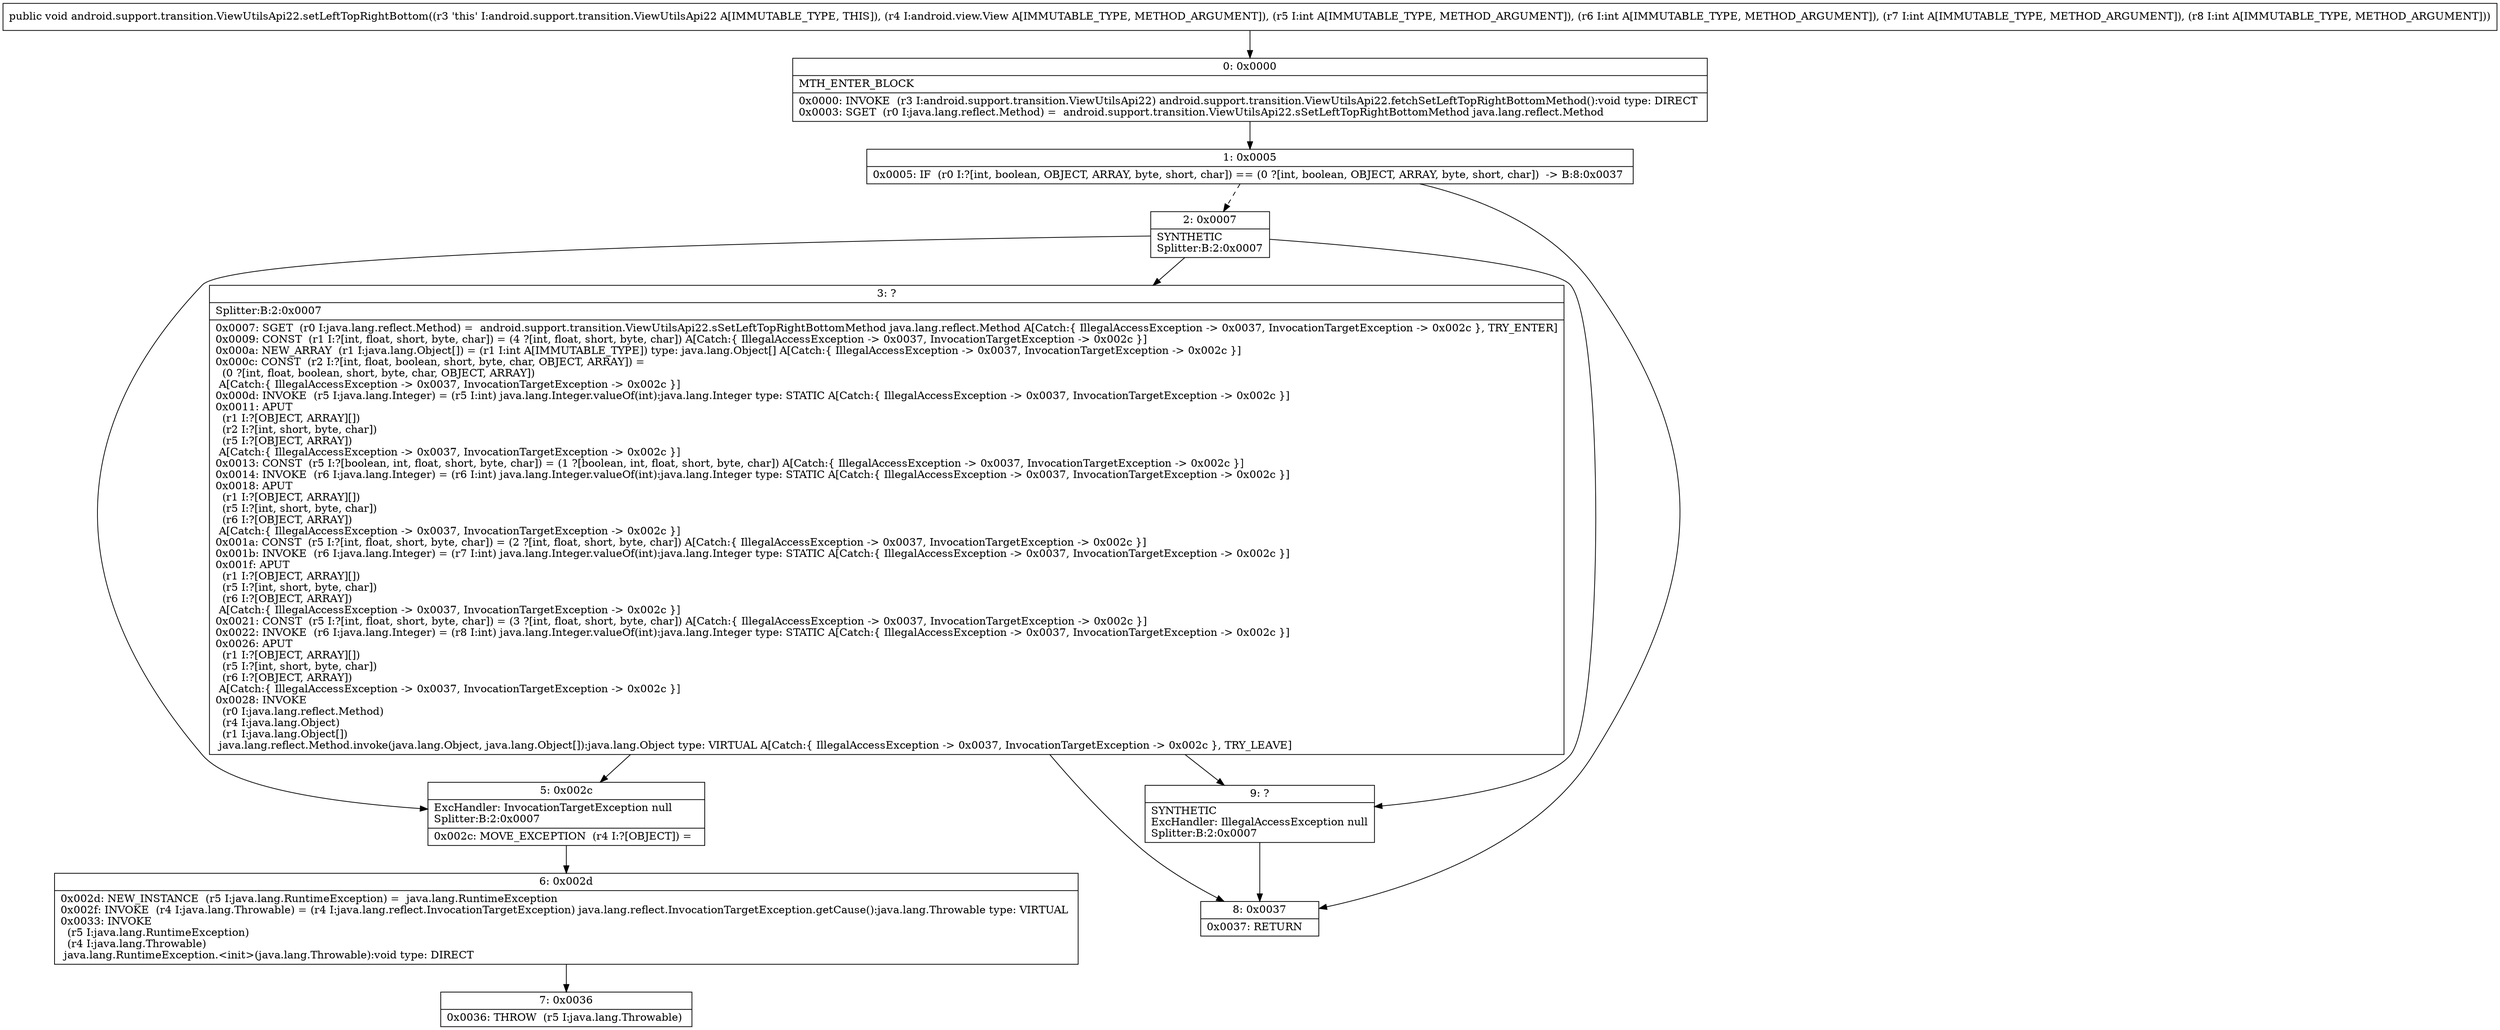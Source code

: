 digraph "CFG forandroid.support.transition.ViewUtilsApi22.setLeftTopRightBottom(Landroid\/view\/View;IIII)V" {
Node_0 [shape=record,label="{0\:\ 0x0000|MTH_ENTER_BLOCK\l|0x0000: INVOKE  (r3 I:android.support.transition.ViewUtilsApi22) android.support.transition.ViewUtilsApi22.fetchSetLeftTopRightBottomMethod():void type: DIRECT \l0x0003: SGET  (r0 I:java.lang.reflect.Method) =  android.support.transition.ViewUtilsApi22.sSetLeftTopRightBottomMethod java.lang.reflect.Method \l}"];
Node_1 [shape=record,label="{1\:\ 0x0005|0x0005: IF  (r0 I:?[int, boolean, OBJECT, ARRAY, byte, short, char]) == (0 ?[int, boolean, OBJECT, ARRAY, byte, short, char])  \-\> B:8:0x0037 \l}"];
Node_2 [shape=record,label="{2\:\ 0x0007|SYNTHETIC\lSplitter:B:2:0x0007\l}"];
Node_3 [shape=record,label="{3\:\ ?|Splitter:B:2:0x0007\l|0x0007: SGET  (r0 I:java.lang.reflect.Method) =  android.support.transition.ViewUtilsApi22.sSetLeftTopRightBottomMethod java.lang.reflect.Method A[Catch:\{ IllegalAccessException \-\> 0x0037, InvocationTargetException \-\> 0x002c \}, TRY_ENTER]\l0x0009: CONST  (r1 I:?[int, float, short, byte, char]) = (4 ?[int, float, short, byte, char]) A[Catch:\{ IllegalAccessException \-\> 0x0037, InvocationTargetException \-\> 0x002c \}]\l0x000a: NEW_ARRAY  (r1 I:java.lang.Object[]) = (r1 I:int A[IMMUTABLE_TYPE]) type: java.lang.Object[] A[Catch:\{ IllegalAccessException \-\> 0x0037, InvocationTargetException \-\> 0x002c \}]\l0x000c: CONST  (r2 I:?[int, float, boolean, short, byte, char, OBJECT, ARRAY]) = \l  (0 ?[int, float, boolean, short, byte, char, OBJECT, ARRAY])\l A[Catch:\{ IllegalAccessException \-\> 0x0037, InvocationTargetException \-\> 0x002c \}]\l0x000d: INVOKE  (r5 I:java.lang.Integer) = (r5 I:int) java.lang.Integer.valueOf(int):java.lang.Integer type: STATIC A[Catch:\{ IllegalAccessException \-\> 0x0037, InvocationTargetException \-\> 0x002c \}]\l0x0011: APUT  \l  (r1 I:?[OBJECT, ARRAY][])\l  (r2 I:?[int, short, byte, char])\l  (r5 I:?[OBJECT, ARRAY])\l A[Catch:\{ IllegalAccessException \-\> 0x0037, InvocationTargetException \-\> 0x002c \}]\l0x0013: CONST  (r5 I:?[boolean, int, float, short, byte, char]) = (1 ?[boolean, int, float, short, byte, char]) A[Catch:\{ IllegalAccessException \-\> 0x0037, InvocationTargetException \-\> 0x002c \}]\l0x0014: INVOKE  (r6 I:java.lang.Integer) = (r6 I:int) java.lang.Integer.valueOf(int):java.lang.Integer type: STATIC A[Catch:\{ IllegalAccessException \-\> 0x0037, InvocationTargetException \-\> 0x002c \}]\l0x0018: APUT  \l  (r1 I:?[OBJECT, ARRAY][])\l  (r5 I:?[int, short, byte, char])\l  (r6 I:?[OBJECT, ARRAY])\l A[Catch:\{ IllegalAccessException \-\> 0x0037, InvocationTargetException \-\> 0x002c \}]\l0x001a: CONST  (r5 I:?[int, float, short, byte, char]) = (2 ?[int, float, short, byte, char]) A[Catch:\{ IllegalAccessException \-\> 0x0037, InvocationTargetException \-\> 0x002c \}]\l0x001b: INVOKE  (r6 I:java.lang.Integer) = (r7 I:int) java.lang.Integer.valueOf(int):java.lang.Integer type: STATIC A[Catch:\{ IllegalAccessException \-\> 0x0037, InvocationTargetException \-\> 0x002c \}]\l0x001f: APUT  \l  (r1 I:?[OBJECT, ARRAY][])\l  (r5 I:?[int, short, byte, char])\l  (r6 I:?[OBJECT, ARRAY])\l A[Catch:\{ IllegalAccessException \-\> 0x0037, InvocationTargetException \-\> 0x002c \}]\l0x0021: CONST  (r5 I:?[int, float, short, byte, char]) = (3 ?[int, float, short, byte, char]) A[Catch:\{ IllegalAccessException \-\> 0x0037, InvocationTargetException \-\> 0x002c \}]\l0x0022: INVOKE  (r6 I:java.lang.Integer) = (r8 I:int) java.lang.Integer.valueOf(int):java.lang.Integer type: STATIC A[Catch:\{ IllegalAccessException \-\> 0x0037, InvocationTargetException \-\> 0x002c \}]\l0x0026: APUT  \l  (r1 I:?[OBJECT, ARRAY][])\l  (r5 I:?[int, short, byte, char])\l  (r6 I:?[OBJECT, ARRAY])\l A[Catch:\{ IllegalAccessException \-\> 0x0037, InvocationTargetException \-\> 0x002c \}]\l0x0028: INVOKE  \l  (r0 I:java.lang.reflect.Method)\l  (r4 I:java.lang.Object)\l  (r1 I:java.lang.Object[])\l java.lang.reflect.Method.invoke(java.lang.Object, java.lang.Object[]):java.lang.Object type: VIRTUAL A[Catch:\{ IllegalAccessException \-\> 0x0037, InvocationTargetException \-\> 0x002c \}, TRY_LEAVE]\l}"];
Node_5 [shape=record,label="{5\:\ 0x002c|ExcHandler: InvocationTargetException null\lSplitter:B:2:0x0007\l|0x002c: MOVE_EXCEPTION  (r4 I:?[OBJECT]) =  \l}"];
Node_6 [shape=record,label="{6\:\ 0x002d|0x002d: NEW_INSTANCE  (r5 I:java.lang.RuntimeException) =  java.lang.RuntimeException \l0x002f: INVOKE  (r4 I:java.lang.Throwable) = (r4 I:java.lang.reflect.InvocationTargetException) java.lang.reflect.InvocationTargetException.getCause():java.lang.Throwable type: VIRTUAL \l0x0033: INVOKE  \l  (r5 I:java.lang.RuntimeException)\l  (r4 I:java.lang.Throwable)\l java.lang.RuntimeException.\<init\>(java.lang.Throwable):void type: DIRECT \l}"];
Node_7 [shape=record,label="{7\:\ 0x0036|0x0036: THROW  (r5 I:java.lang.Throwable) \l}"];
Node_8 [shape=record,label="{8\:\ 0x0037|0x0037: RETURN   \l}"];
Node_9 [shape=record,label="{9\:\ ?|SYNTHETIC\lExcHandler: IllegalAccessException null\lSplitter:B:2:0x0007\l}"];
MethodNode[shape=record,label="{public void android.support.transition.ViewUtilsApi22.setLeftTopRightBottom((r3 'this' I:android.support.transition.ViewUtilsApi22 A[IMMUTABLE_TYPE, THIS]), (r4 I:android.view.View A[IMMUTABLE_TYPE, METHOD_ARGUMENT]), (r5 I:int A[IMMUTABLE_TYPE, METHOD_ARGUMENT]), (r6 I:int A[IMMUTABLE_TYPE, METHOD_ARGUMENT]), (r7 I:int A[IMMUTABLE_TYPE, METHOD_ARGUMENT]), (r8 I:int A[IMMUTABLE_TYPE, METHOD_ARGUMENT])) }"];
MethodNode -> Node_0;
Node_0 -> Node_1;
Node_1 -> Node_2[style=dashed];
Node_1 -> Node_8;
Node_2 -> Node_3;
Node_2 -> Node_9;
Node_2 -> Node_5;
Node_3 -> Node_9;
Node_3 -> Node_5;
Node_3 -> Node_8;
Node_5 -> Node_6;
Node_6 -> Node_7;
Node_9 -> Node_8;
}

